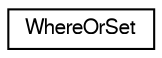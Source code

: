 digraph "Graphical Class Hierarchy"
{
  edge [fontname="FreeSans",fontsize="10",labelfontname="FreeSans",labelfontsize="10"];
  node [fontname="FreeSans",fontsize="10",shape=record];
  rankdir="LR";
  Node0 [label="WhereOrSet",height=0.2,width=0.4,color="black", fillcolor="white", style="filled",URL="$structWhereOrSet.html"];
}
